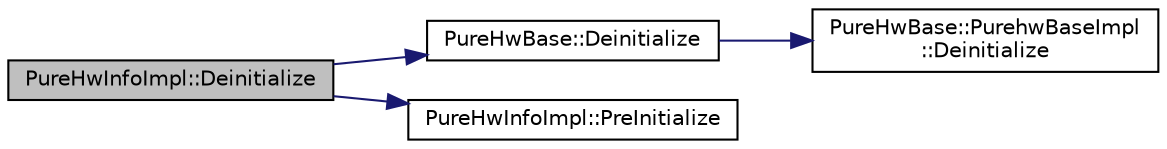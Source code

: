 digraph "PureHwInfoImpl::Deinitialize"
{
 // LATEX_PDF_SIZE
  edge [fontname="Helvetica",fontsize="10",labelfontname="Helvetica",labelfontsize="10"];
  node [fontname="Helvetica",fontsize="10",shape=record];
  rankdir="LR";
  Node1 [label="PureHwInfoImpl::Deinitialize",height=0.2,width=0.4,color="black", fillcolor="grey75", style="filled", fontcolor="black",tooltip="Deinitializes the singleton instance."];
  Node1 -> Node2 [color="midnightblue",fontsize="10",style="solid",fontname="Helvetica"];
  Node2 [label="PureHwBase::Deinitialize",height=0.2,width=0.4,color="black", fillcolor="white", style="filled",URL="$class_pure_hw_base.html#a53dec608f1ff4d6dc62bc536036c20af",tooltip="Deinitializes the instance."];
  Node2 -> Node3 [color="midnightblue",fontsize="10",style="solid",fontname="Helvetica"];
  Node3 [label="PureHwBase::PurehwBaseImpl\l::Deinitialize",height=0.2,width=0.4,color="black", fillcolor="white", style="filled",URL="$class_pure_hw_base_1_1_purehw_base_impl.html#aafd9924aaa5d0fc5c6d78356981c4c8c",tooltip="Deinitializes the instance."];
  Node1 -> Node4 [color="midnightblue",fontsize="10",style="solid",fontname="Helvetica"];
  Node4 [label="PureHwInfoImpl::PreInitialize",height=0.2,width=0.4,color="black", fillcolor="white", style="filled",URL="$class_pure_hw_info_impl.html#a03485b2bf9c64d1b0113143679be79e8",tooltip="Preinitializes members."];
}
